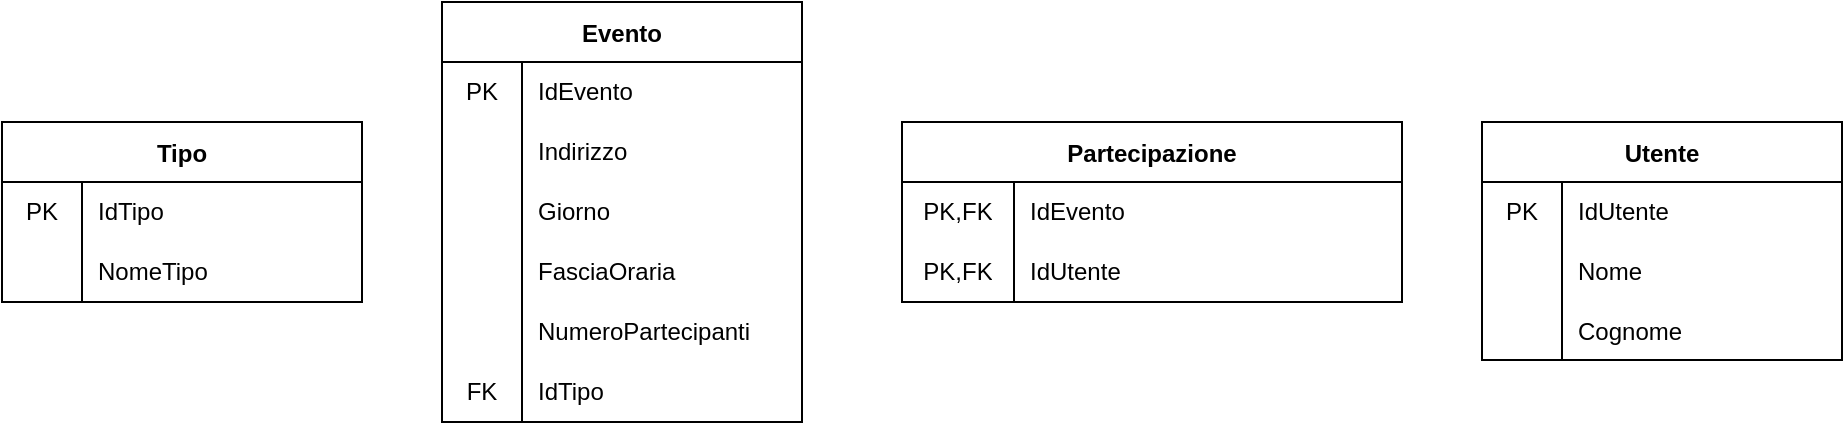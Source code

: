 <mxfile version="20.3.0" type="device"><diagram id="ES_wqhztNN1YECojzBoH" name="Pagina-1"><mxGraphModel dx="1117" dy="827" grid="1" gridSize="10" guides="1" tooltips="1" connect="1" arrows="1" fold="1" page="1" pageScale="1" pageWidth="827" pageHeight="1169" math="0" shadow="0"><root><mxCell id="0"/><mxCell id="1" parent="0"/><mxCell id="9t4-j_BbR0qgODOodqDt-5" value="Tipo" style="shape=table;startSize=30;container=1;collapsible=0;childLayout=tableLayout;fixedRows=1;rowLines=0;fontStyle=1;" vertex="1" parent="1"><mxGeometry x="20" y="260" width="180" height="90" as="geometry"/></mxCell><mxCell id="9t4-j_BbR0qgODOodqDt-6" value="" style="shape=tableRow;horizontal=0;startSize=0;swimlaneHead=0;swimlaneBody=0;top=0;left=0;bottom=0;right=0;collapsible=0;dropTarget=0;fillColor=none;points=[[0,0.5],[1,0.5]];portConstraint=eastwest;" vertex="1" parent="9t4-j_BbR0qgODOodqDt-5"><mxGeometry y="30" width="180" height="30" as="geometry"/></mxCell><mxCell id="9t4-j_BbR0qgODOodqDt-7" value="PK" style="shape=partialRectangle;html=1;whiteSpace=wrap;connectable=0;fillColor=none;top=0;left=0;bottom=0;right=0;overflow=hidden;pointerEvents=1;" vertex="1" parent="9t4-j_BbR0qgODOodqDt-6"><mxGeometry width="40" height="30" as="geometry"><mxRectangle width="40" height="30" as="alternateBounds"/></mxGeometry></mxCell><mxCell id="9t4-j_BbR0qgODOodqDt-8" value="IdTipo" style="shape=partialRectangle;html=1;whiteSpace=wrap;connectable=0;fillColor=none;top=0;left=0;bottom=0;right=0;align=left;spacingLeft=6;overflow=hidden;" vertex="1" parent="9t4-j_BbR0qgODOodqDt-6"><mxGeometry x="40" width="140" height="30" as="geometry"><mxRectangle width="140" height="30" as="alternateBounds"/></mxGeometry></mxCell><mxCell id="9t4-j_BbR0qgODOodqDt-9" value="" style="shape=tableRow;horizontal=0;startSize=0;swimlaneHead=0;swimlaneBody=0;top=0;left=0;bottom=0;right=0;collapsible=0;dropTarget=0;fillColor=none;points=[[0,0.5],[1,0.5]];portConstraint=eastwest;" vertex="1" parent="9t4-j_BbR0qgODOodqDt-5"><mxGeometry y="60" width="180" height="30" as="geometry"/></mxCell><mxCell id="9t4-j_BbR0qgODOodqDt-10" value="" style="shape=partialRectangle;html=1;whiteSpace=wrap;connectable=0;fillColor=none;top=0;left=0;bottom=0;right=0;overflow=hidden;" vertex="1" parent="9t4-j_BbR0qgODOodqDt-9"><mxGeometry width="40" height="30" as="geometry"><mxRectangle width="40" height="30" as="alternateBounds"/></mxGeometry></mxCell><mxCell id="9t4-j_BbR0qgODOodqDt-11" value="NomeTipo" style="shape=partialRectangle;html=1;whiteSpace=wrap;connectable=0;fillColor=none;top=0;left=0;bottom=0;right=0;align=left;spacingLeft=6;overflow=hidden;" vertex="1" parent="9t4-j_BbR0qgODOodqDt-9"><mxGeometry x="40" width="140" height="30" as="geometry"><mxRectangle width="140" height="30" as="alternateBounds"/></mxGeometry></mxCell><mxCell id="9t4-j_BbR0qgODOodqDt-16" value="Evento" style="shape=table;startSize=30;container=1;collapsible=0;childLayout=tableLayout;fixedRows=1;rowLines=0;fontStyle=1;" vertex="1" parent="1"><mxGeometry x="240" y="200" width="180" height="210" as="geometry"/></mxCell><mxCell id="9t4-j_BbR0qgODOodqDt-17" value="" style="shape=tableRow;horizontal=0;startSize=0;swimlaneHead=0;swimlaneBody=0;top=0;left=0;bottom=0;right=0;collapsible=0;dropTarget=0;fillColor=none;points=[[0,0.5],[1,0.5]];portConstraint=eastwest;" vertex="1" parent="9t4-j_BbR0qgODOodqDt-16"><mxGeometry y="30" width="180" height="30" as="geometry"/></mxCell><mxCell id="9t4-j_BbR0qgODOodqDt-18" value="PK" style="shape=partialRectangle;html=1;whiteSpace=wrap;connectable=0;fillColor=none;top=0;left=0;bottom=0;right=0;overflow=hidden;pointerEvents=1;" vertex="1" parent="9t4-j_BbR0qgODOodqDt-17"><mxGeometry width="40" height="30" as="geometry"><mxRectangle width="40" height="30" as="alternateBounds"/></mxGeometry></mxCell><mxCell id="9t4-j_BbR0qgODOodqDt-19" value="IdEvento" style="shape=partialRectangle;html=1;whiteSpace=wrap;connectable=0;fillColor=none;top=0;left=0;bottom=0;right=0;align=left;spacingLeft=6;overflow=hidden;" vertex="1" parent="9t4-j_BbR0qgODOodqDt-17"><mxGeometry x="40" width="140" height="30" as="geometry"><mxRectangle width="140" height="30" as="alternateBounds"/></mxGeometry></mxCell><mxCell id="9t4-j_BbR0qgODOodqDt-20" value="" style="shape=tableRow;horizontal=0;startSize=0;swimlaneHead=0;swimlaneBody=0;top=0;left=0;bottom=0;right=0;collapsible=0;dropTarget=0;fillColor=none;points=[[0,0.5],[1,0.5]];portConstraint=eastwest;" vertex="1" parent="9t4-j_BbR0qgODOodqDt-16"><mxGeometry y="60" width="180" height="30" as="geometry"/></mxCell><mxCell id="9t4-j_BbR0qgODOodqDt-21" value="" style="shape=partialRectangle;html=1;whiteSpace=wrap;connectable=0;fillColor=none;top=0;left=0;bottom=0;right=0;overflow=hidden;" vertex="1" parent="9t4-j_BbR0qgODOodqDt-20"><mxGeometry width="40" height="30" as="geometry"><mxRectangle width="40" height="30" as="alternateBounds"/></mxGeometry></mxCell><mxCell id="9t4-j_BbR0qgODOodqDt-22" value="Indirizzo" style="shape=partialRectangle;html=1;whiteSpace=wrap;connectable=0;fillColor=none;top=0;left=0;bottom=0;right=0;align=left;spacingLeft=6;overflow=hidden;" vertex="1" parent="9t4-j_BbR0qgODOodqDt-20"><mxGeometry x="40" width="140" height="30" as="geometry"><mxRectangle width="140" height="30" as="alternateBounds"/></mxGeometry></mxCell><mxCell id="9t4-j_BbR0qgODOodqDt-23" value="" style="shape=tableRow;horizontal=0;startSize=0;swimlaneHead=0;swimlaneBody=0;top=0;left=0;bottom=0;right=0;collapsible=0;dropTarget=0;fillColor=none;points=[[0,0.5],[1,0.5]];portConstraint=eastwest;" vertex="1" parent="9t4-j_BbR0qgODOodqDt-16"><mxGeometry y="90" width="180" height="30" as="geometry"/></mxCell><mxCell id="9t4-j_BbR0qgODOodqDt-24" value="" style="shape=partialRectangle;html=1;whiteSpace=wrap;connectable=0;fillColor=none;top=0;left=0;bottom=0;right=0;overflow=hidden;" vertex="1" parent="9t4-j_BbR0qgODOodqDt-23"><mxGeometry width="40" height="30" as="geometry"><mxRectangle width="40" height="30" as="alternateBounds"/></mxGeometry></mxCell><mxCell id="9t4-j_BbR0qgODOodqDt-25" value="Giorno" style="shape=partialRectangle;html=1;whiteSpace=wrap;connectable=0;fillColor=none;top=0;left=0;bottom=0;right=0;align=left;spacingLeft=6;overflow=hidden;" vertex="1" parent="9t4-j_BbR0qgODOodqDt-23"><mxGeometry x="40" width="140" height="30" as="geometry"><mxRectangle width="140" height="30" as="alternateBounds"/></mxGeometry></mxCell><mxCell id="9t4-j_BbR0qgODOodqDt-30" style="shape=tableRow;horizontal=0;startSize=0;swimlaneHead=0;swimlaneBody=0;top=0;left=0;bottom=0;right=0;collapsible=0;dropTarget=0;fillColor=none;points=[[0,0.5],[1,0.5]];portConstraint=eastwest;" vertex="1" parent="9t4-j_BbR0qgODOodqDt-16"><mxGeometry y="120" width="180" height="30" as="geometry"/></mxCell><mxCell id="9t4-j_BbR0qgODOodqDt-31" style="shape=partialRectangle;html=1;whiteSpace=wrap;connectable=0;fillColor=none;top=0;left=0;bottom=0;right=0;overflow=hidden;" vertex="1" parent="9t4-j_BbR0qgODOodqDt-30"><mxGeometry width="40" height="30" as="geometry"><mxRectangle width="40" height="30" as="alternateBounds"/></mxGeometry></mxCell><mxCell id="9t4-j_BbR0qgODOodqDt-32" value="FasciaOraria" style="shape=partialRectangle;html=1;whiteSpace=wrap;connectable=0;fillColor=none;top=0;left=0;bottom=0;right=0;align=left;spacingLeft=6;overflow=hidden;" vertex="1" parent="9t4-j_BbR0qgODOodqDt-30"><mxGeometry x="40" width="140" height="30" as="geometry"><mxRectangle width="140" height="30" as="alternateBounds"/></mxGeometry></mxCell><mxCell id="9t4-j_BbR0qgODOodqDt-27" style="shape=tableRow;horizontal=0;startSize=0;swimlaneHead=0;swimlaneBody=0;top=0;left=0;bottom=0;right=0;collapsible=0;dropTarget=0;fillColor=none;points=[[0,0.5],[1,0.5]];portConstraint=eastwest;" vertex="1" parent="9t4-j_BbR0qgODOodqDt-16"><mxGeometry y="150" width="180" height="30" as="geometry"/></mxCell><mxCell id="9t4-j_BbR0qgODOodqDt-28" style="shape=partialRectangle;html=1;whiteSpace=wrap;connectable=0;fillColor=none;top=0;left=0;bottom=0;right=0;overflow=hidden;" vertex="1" parent="9t4-j_BbR0qgODOodqDt-27"><mxGeometry width="40" height="30" as="geometry"><mxRectangle width="40" height="30" as="alternateBounds"/></mxGeometry></mxCell><mxCell id="9t4-j_BbR0qgODOodqDt-29" value="NumeroPartecipanti" style="shape=partialRectangle;html=1;whiteSpace=wrap;connectable=0;fillColor=none;top=0;left=0;bottom=0;right=0;align=left;spacingLeft=6;overflow=hidden;" vertex="1" parent="9t4-j_BbR0qgODOodqDt-27"><mxGeometry x="40" width="140" height="30" as="geometry"><mxRectangle width="140" height="30" as="alternateBounds"/></mxGeometry></mxCell><mxCell id="9t4-j_BbR0qgODOodqDt-33" style="shape=tableRow;horizontal=0;startSize=0;swimlaneHead=0;swimlaneBody=0;top=0;left=0;bottom=0;right=0;collapsible=0;dropTarget=0;fillColor=none;points=[[0,0.5],[1,0.5]];portConstraint=eastwest;" vertex="1" parent="9t4-j_BbR0qgODOodqDt-16"><mxGeometry y="180" width="180" height="30" as="geometry"/></mxCell><mxCell id="9t4-j_BbR0qgODOodqDt-34" value="FK" style="shape=partialRectangle;html=1;whiteSpace=wrap;connectable=0;fillColor=none;top=0;left=0;bottom=0;right=0;overflow=hidden;" vertex="1" parent="9t4-j_BbR0qgODOodqDt-33"><mxGeometry width="40" height="30" as="geometry"><mxRectangle width="40" height="30" as="alternateBounds"/></mxGeometry></mxCell><mxCell id="9t4-j_BbR0qgODOodqDt-35" value="IdTipo" style="shape=partialRectangle;html=1;whiteSpace=wrap;connectable=0;fillColor=none;top=0;left=0;bottom=0;right=0;align=left;spacingLeft=6;overflow=hidden;" vertex="1" parent="9t4-j_BbR0qgODOodqDt-33"><mxGeometry x="40" width="140" height="30" as="geometry"><mxRectangle width="140" height="30" as="alternateBounds"/></mxGeometry></mxCell><mxCell id="9t4-j_BbR0qgODOodqDt-36" value="Partecipazione" style="shape=table;startSize=30;container=1;collapsible=0;childLayout=tableLayout;fixedRows=1;rowLines=0;fontStyle=1;" vertex="1" parent="1"><mxGeometry x="470" y="260" width="250" height="90" as="geometry"/></mxCell><mxCell id="9t4-j_BbR0qgODOodqDt-37" value="" style="shape=tableRow;horizontal=0;startSize=0;swimlaneHead=0;swimlaneBody=0;top=0;left=0;bottom=0;right=0;collapsible=0;dropTarget=0;fillColor=none;points=[[0,0.5],[1,0.5]];portConstraint=eastwest;" vertex="1" parent="9t4-j_BbR0qgODOodqDt-36"><mxGeometry y="30" width="250" height="30" as="geometry"/></mxCell><mxCell id="9t4-j_BbR0qgODOodqDt-38" value="PK,FK" style="shape=partialRectangle;html=1;whiteSpace=wrap;connectable=0;fillColor=none;top=0;left=0;bottom=0;right=0;overflow=hidden;pointerEvents=1;" vertex="1" parent="9t4-j_BbR0qgODOodqDt-37"><mxGeometry width="56" height="30" as="geometry"><mxRectangle width="56" height="30" as="alternateBounds"/></mxGeometry></mxCell><mxCell id="9t4-j_BbR0qgODOodqDt-39" value="IdEvento" style="shape=partialRectangle;html=1;whiteSpace=wrap;connectable=0;fillColor=none;top=0;left=0;bottom=0;right=0;align=left;spacingLeft=6;overflow=hidden;" vertex="1" parent="9t4-j_BbR0qgODOodqDt-37"><mxGeometry x="56" width="194" height="30" as="geometry"><mxRectangle width="194" height="30" as="alternateBounds"/></mxGeometry></mxCell><mxCell id="9t4-j_BbR0qgODOodqDt-40" value="" style="shape=tableRow;horizontal=0;startSize=0;swimlaneHead=0;swimlaneBody=0;top=0;left=0;bottom=0;right=0;collapsible=0;dropTarget=0;fillColor=none;points=[[0,0.5],[1,0.5]];portConstraint=eastwest;" vertex="1" parent="9t4-j_BbR0qgODOodqDt-36"><mxGeometry y="60" width="250" height="30" as="geometry"/></mxCell><mxCell id="9t4-j_BbR0qgODOodqDt-41" value="PK,FK" style="shape=partialRectangle;html=1;whiteSpace=wrap;connectable=0;fillColor=none;top=0;left=0;bottom=0;right=0;overflow=hidden;" vertex="1" parent="9t4-j_BbR0qgODOodqDt-40"><mxGeometry width="56" height="30" as="geometry"><mxRectangle width="56" height="30" as="alternateBounds"/></mxGeometry></mxCell><mxCell id="9t4-j_BbR0qgODOodqDt-42" value="IdUtente" style="shape=partialRectangle;html=1;whiteSpace=wrap;connectable=0;fillColor=none;top=0;left=0;bottom=0;right=0;align=left;spacingLeft=6;overflow=hidden;" vertex="1" parent="9t4-j_BbR0qgODOodqDt-40"><mxGeometry x="56" width="194" height="30" as="geometry"><mxRectangle width="194" height="30" as="alternateBounds"/></mxGeometry></mxCell><mxCell id="9t4-j_BbR0qgODOodqDt-46" value="Utente" style="shape=table;startSize=30;container=1;collapsible=0;childLayout=tableLayout;fixedRows=1;rowLines=0;fontStyle=1;" vertex="1" parent="1"><mxGeometry x="760" y="260" width="180" height="119" as="geometry"/></mxCell><mxCell id="9t4-j_BbR0qgODOodqDt-47" value="" style="shape=tableRow;horizontal=0;startSize=0;swimlaneHead=0;swimlaneBody=0;top=0;left=0;bottom=0;right=0;collapsible=0;dropTarget=0;fillColor=none;points=[[0,0.5],[1,0.5]];portConstraint=eastwest;" vertex="1" parent="9t4-j_BbR0qgODOodqDt-46"><mxGeometry y="30" width="180" height="30" as="geometry"/></mxCell><mxCell id="9t4-j_BbR0qgODOodqDt-48" value="PK" style="shape=partialRectangle;html=1;whiteSpace=wrap;connectable=0;fillColor=none;top=0;left=0;bottom=0;right=0;overflow=hidden;pointerEvents=1;" vertex="1" parent="9t4-j_BbR0qgODOodqDt-47"><mxGeometry width="40" height="30" as="geometry"><mxRectangle width="40" height="30" as="alternateBounds"/></mxGeometry></mxCell><mxCell id="9t4-j_BbR0qgODOodqDt-49" value="IdUtente" style="shape=partialRectangle;html=1;whiteSpace=wrap;connectable=0;fillColor=none;top=0;left=0;bottom=0;right=0;align=left;spacingLeft=6;overflow=hidden;" vertex="1" parent="9t4-j_BbR0qgODOodqDt-47"><mxGeometry x="40" width="140" height="30" as="geometry"><mxRectangle width="140" height="30" as="alternateBounds"/></mxGeometry></mxCell><mxCell id="9t4-j_BbR0qgODOodqDt-50" value="" style="shape=tableRow;horizontal=0;startSize=0;swimlaneHead=0;swimlaneBody=0;top=0;left=0;bottom=0;right=0;collapsible=0;dropTarget=0;fillColor=none;points=[[0,0.5],[1,0.5]];portConstraint=eastwest;" vertex="1" parent="9t4-j_BbR0qgODOodqDt-46"><mxGeometry y="60" width="180" height="30" as="geometry"/></mxCell><mxCell id="9t4-j_BbR0qgODOodqDt-51" value="" style="shape=partialRectangle;html=1;whiteSpace=wrap;connectable=0;fillColor=none;top=0;left=0;bottom=0;right=0;overflow=hidden;" vertex="1" parent="9t4-j_BbR0qgODOodqDt-50"><mxGeometry width="40" height="30" as="geometry"><mxRectangle width="40" height="30" as="alternateBounds"/></mxGeometry></mxCell><mxCell id="9t4-j_BbR0qgODOodqDt-52" value="Nome" style="shape=partialRectangle;html=1;whiteSpace=wrap;connectable=0;fillColor=none;top=0;left=0;bottom=0;right=0;align=left;spacingLeft=6;overflow=hidden;" vertex="1" parent="9t4-j_BbR0qgODOodqDt-50"><mxGeometry x="40" width="140" height="30" as="geometry"><mxRectangle width="140" height="30" as="alternateBounds"/></mxGeometry></mxCell><mxCell id="9t4-j_BbR0qgODOodqDt-53" value="" style="shape=tableRow;horizontal=0;startSize=0;swimlaneHead=0;swimlaneBody=0;top=0;left=0;bottom=0;right=0;collapsible=0;dropTarget=0;fillColor=none;points=[[0,0.5],[1,0.5]];portConstraint=eastwest;" vertex="1" parent="9t4-j_BbR0qgODOodqDt-46"><mxGeometry y="90" width="180" height="29" as="geometry"/></mxCell><mxCell id="9t4-j_BbR0qgODOodqDt-54" value="" style="shape=partialRectangle;html=1;whiteSpace=wrap;connectable=0;fillColor=none;top=0;left=0;bottom=0;right=0;overflow=hidden;" vertex="1" parent="9t4-j_BbR0qgODOodqDt-53"><mxGeometry width="40" height="29" as="geometry"><mxRectangle width="40" height="29" as="alternateBounds"/></mxGeometry></mxCell><mxCell id="9t4-j_BbR0qgODOodqDt-55" value="Cognome" style="shape=partialRectangle;html=1;whiteSpace=wrap;connectable=0;fillColor=none;top=0;left=0;bottom=0;right=0;align=left;spacingLeft=6;overflow=hidden;" vertex="1" parent="9t4-j_BbR0qgODOodqDt-53"><mxGeometry x="40" width="140" height="29" as="geometry"><mxRectangle width="140" height="29" as="alternateBounds"/></mxGeometry></mxCell></root></mxGraphModel></diagram></mxfile>